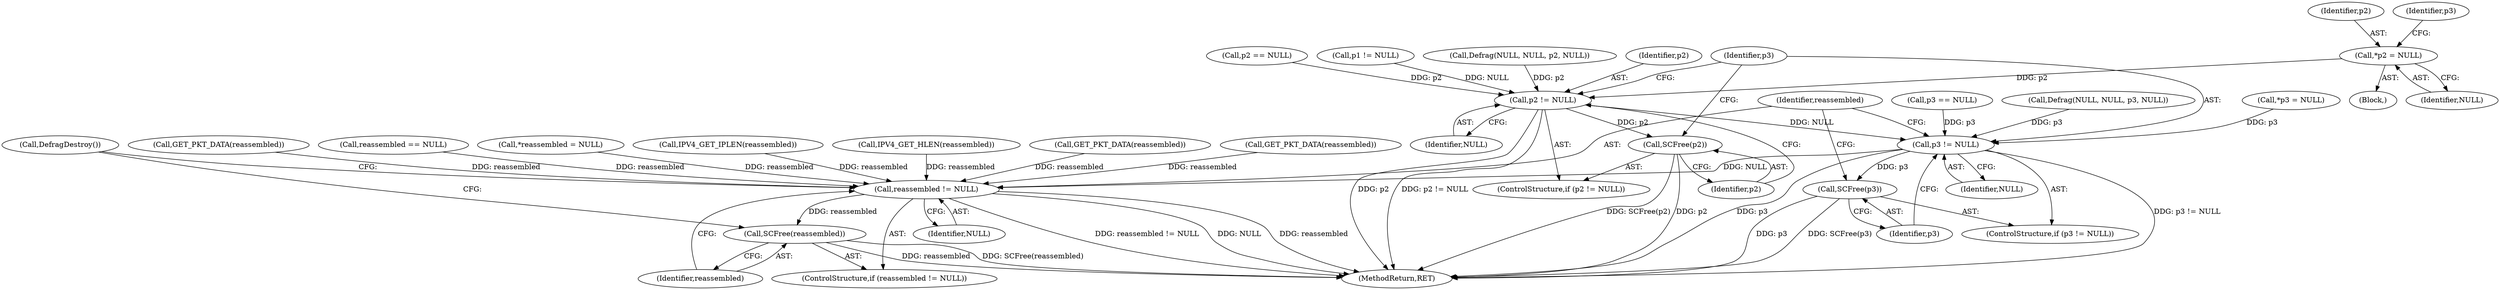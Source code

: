 digraph "0_suricata_4a04f814b15762eb446a5ead4d69d021512df6f8_8@pointer" {
"1000111" [label="(Call,*p2 = NULL)"];
"1000287" [label="(Call,p2 != NULL)"];
"1000290" [label="(Call,SCFree(p2))"];
"1000293" [label="(Call,p3 != NULL)"];
"1000296" [label="(Call,SCFree(p3))"];
"1000299" [label="(Call,reassembled != NULL)"];
"1000302" [label="(Call,SCFree(reassembled))"];
"1000303" [label="(Identifier,reassembled)"];
"1000105" [label="(Block,)"];
"1000302" [label="(Call,SCFree(reassembled))"];
"1000307" [label="(MethodReturn,RET)"];
"1000112" [label="(Identifier,p2)"];
"1000300" [label="(Identifier,reassembled)"];
"1000251" [label="(Call,GET_PKT_DATA(reassembled))"];
"1000115" [label="(Call,*p3 = NULL)"];
"1000298" [label="(ControlStructure,if (reassembled != NULL))"];
"1000304" [label="(Call,DefragDestroy())"];
"1000299" [label="(Call,reassembled != NULL)"];
"1000200" [label="(Call,reassembled == NULL)"];
"1000116" [label="(Identifier,p3)"];
"1000291" [label="(Identifier,p2)"];
"1000170" [label="(Call,p3 == NULL)"];
"1000119" [label="(Call,*reassembled = NULL)"];
"1000156" [label="(Call,p2 == NULL)"];
"1000281" [label="(Call,p1 != NULL)"];
"1000212" [label="(Call,IPV4_GET_IPLEN(reassembled))"];
"1000290" [label="(Call,SCFree(p2))"];
"1000297" [label="(Identifier,p3)"];
"1000206" [label="(Call,IPV4_GET_HLEN(reassembled))"];
"1000293" [label="(Call,p3 != NULL)"];
"1000296" [label="(Call,SCFree(p3))"];
"1000231" [label="(Call,GET_PKT_DATA(reassembled))"];
"1000301" [label="(Identifier,NULL)"];
"1000289" [label="(Identifier,NULL)"];
"1000111" [label="(Call,*p2 = NULL)"];
"1000287" [label="(Call,p2 != NULL)"];
"1000271" [label="(Call,GET_PKT_DATA(reassembled))"];
"1000176" [label="(Call,Defrag(NULL, NULL, p3, NULL))"];
"1000294" [label="(Identifier,p3)"];
"1000185" [label="(Call,Defrag(NULL, NULL, p2, NULL))"];
"1000292" [label="(ControlStructure,if (p3 != NULL))"];
"1000295" [label="(Identifier,NULL)"];
"1000286" [label="(ControlStructure,if (p2 != NULL))"];
"1000113" [label="(Identifier,NULL)"];
"1000288" [label="(Identifier,p2)"];
"1000111" -> "1000105"  [label="AST: "];
"1000111" -> "1000113"  [label="CFG: "];
"1000112" -> "1000111"  [label="AST: "];
"1000113" -> "1000111"  [label="AST: "];
"1000116" -> "1000111"  [label="CFG: "];
"1000111" -> "1000287"  [label="DDG: p2"];
"1000287" -> "1000286"  [label="AST: "];
"1000287" -> "1000289"  [label="CFG: "];
"1000288" -> "1000287"  [label="AST: "];
"1000289" -> "1000287"  [label="AST: "];
"1000291" -> "1000287"  [label="CFG: "];
"1000294" -> "1000287"  [label="CFG: "];
"1000287" -> "1000307"  [label="DDG: p2 != NULL"];
"1000287" -> "1000307"  [label="DDG: p2"];
"1000185" -> "1000287"  [label="DDG: p2"];
"1000156" -> "1000287"  [label="DDG: p2"];
"1000281" -> "1000287"  [label="DDG: NULL"];
"1000287" -> "1000290"  [label="DDG: p2"];
"1000287" -> "1000293"  [label="DDG: NULL"];
"1000290" -> "1000286"  [label="AST: "];
"1000290" -> "1000291"  [label="CFG: "];
"1000291" -> "1000290"  [label="AST: "];
"1000294" -> "1000290"  [label="CFG: "];
"1000290" -> "1000307"  [label="DDG: p2"];
"1000290" -> "1000307"  [label="DDG: SCFree(p2)"];
"1000293" -> "1000292"  [label="AST: "];
"1000293" -> "1000295"  [label="CFG: "];
"1000294" -> "1000293"  [label="AST: "];
"1000295" -> "1000293"  [label="AST: "];
"1000297" -> "1000293"  [label="CFG: "];
"1000300" -> "1000293"  [label="CFG: "];
"1000293" -> "1000307"  [label="DDG: p3"];
"1000293" -> "1000307"  [label="DDG: p3 != NULL"];
"1000176" -> "1000293"  [label="DDG: p3"];
"1000170" -> "1000293"  [label="DDG: p3"];
"1000115" -> "1000293"  [label="DDG: p3"];
"1000293" -> "1000296"  [label="DDG: p3"];
"1000293" -> "1000299"  [label="DDG: NULL"];
"1000296" -> "1000292"  [label="AST: "];
"1000296" -> "1000297"  [label="CFG: "];
"1000297" -> "1000296"  [label="AST: "];
"1000300" -> "1000296"  [label="CFG: "];
"1000296" -> "1000307"  [label="DDG: SCFree(p3)"];
"1000296" -> "1000307"  [label="DDG: p3"];
"1000299" -> "1000298"  [label="AST: "];
"1000299" -> "1000301"  [label="CFG: "];
"1000300" -> "1000299"  [label="AST: "];
"1000301" -> "1000299"  [label="AST: "];
"1000303" -> "1000299"  [label="CFG: "];
"1000304" -> "1000299"  [label="CFG: "];
"1000299" -> "1000307"  [label="DDG: reassembled != NULL"];
"1000299" -> "1000307"  [label="DDG: NULL"];
"1000299" -> "1000307"  [label="DDG: reassembled"];
"1000200" -> "1000299"  [label="DDG: reassembled"];
"1000251" -> "1000299"  [label="DDG: reassembled"];
"1000206" -> "1000299"  [label="DDG: reassembled"];
"1000231" -> "1000299"  [label="DDG: reassembled"];
"1000271" -> "1000299"  [label="DDG: reassembled"];
"1000212" -> "1000299"  [label="DDG: reassembled"];
"1000119" -> "1000299"  [label="DDG: reassembled"];
"1000299" -> "1000302"  [label="DDG: reassembled"];
"1000302" -> "1000298"  [label="AST: "];
"1000302" -> "1000303"  [label="CFG: "];
"1000303" -> "1000302"  [label="AST: "];
"1000304" -> "1000302"  [label="CFG: "];
"1000302" -> "1000307"  [label="DDG: reassembled"];
"1000302" -> "1000307"  [label="DDG: SCFree(reassembled)"];
}
